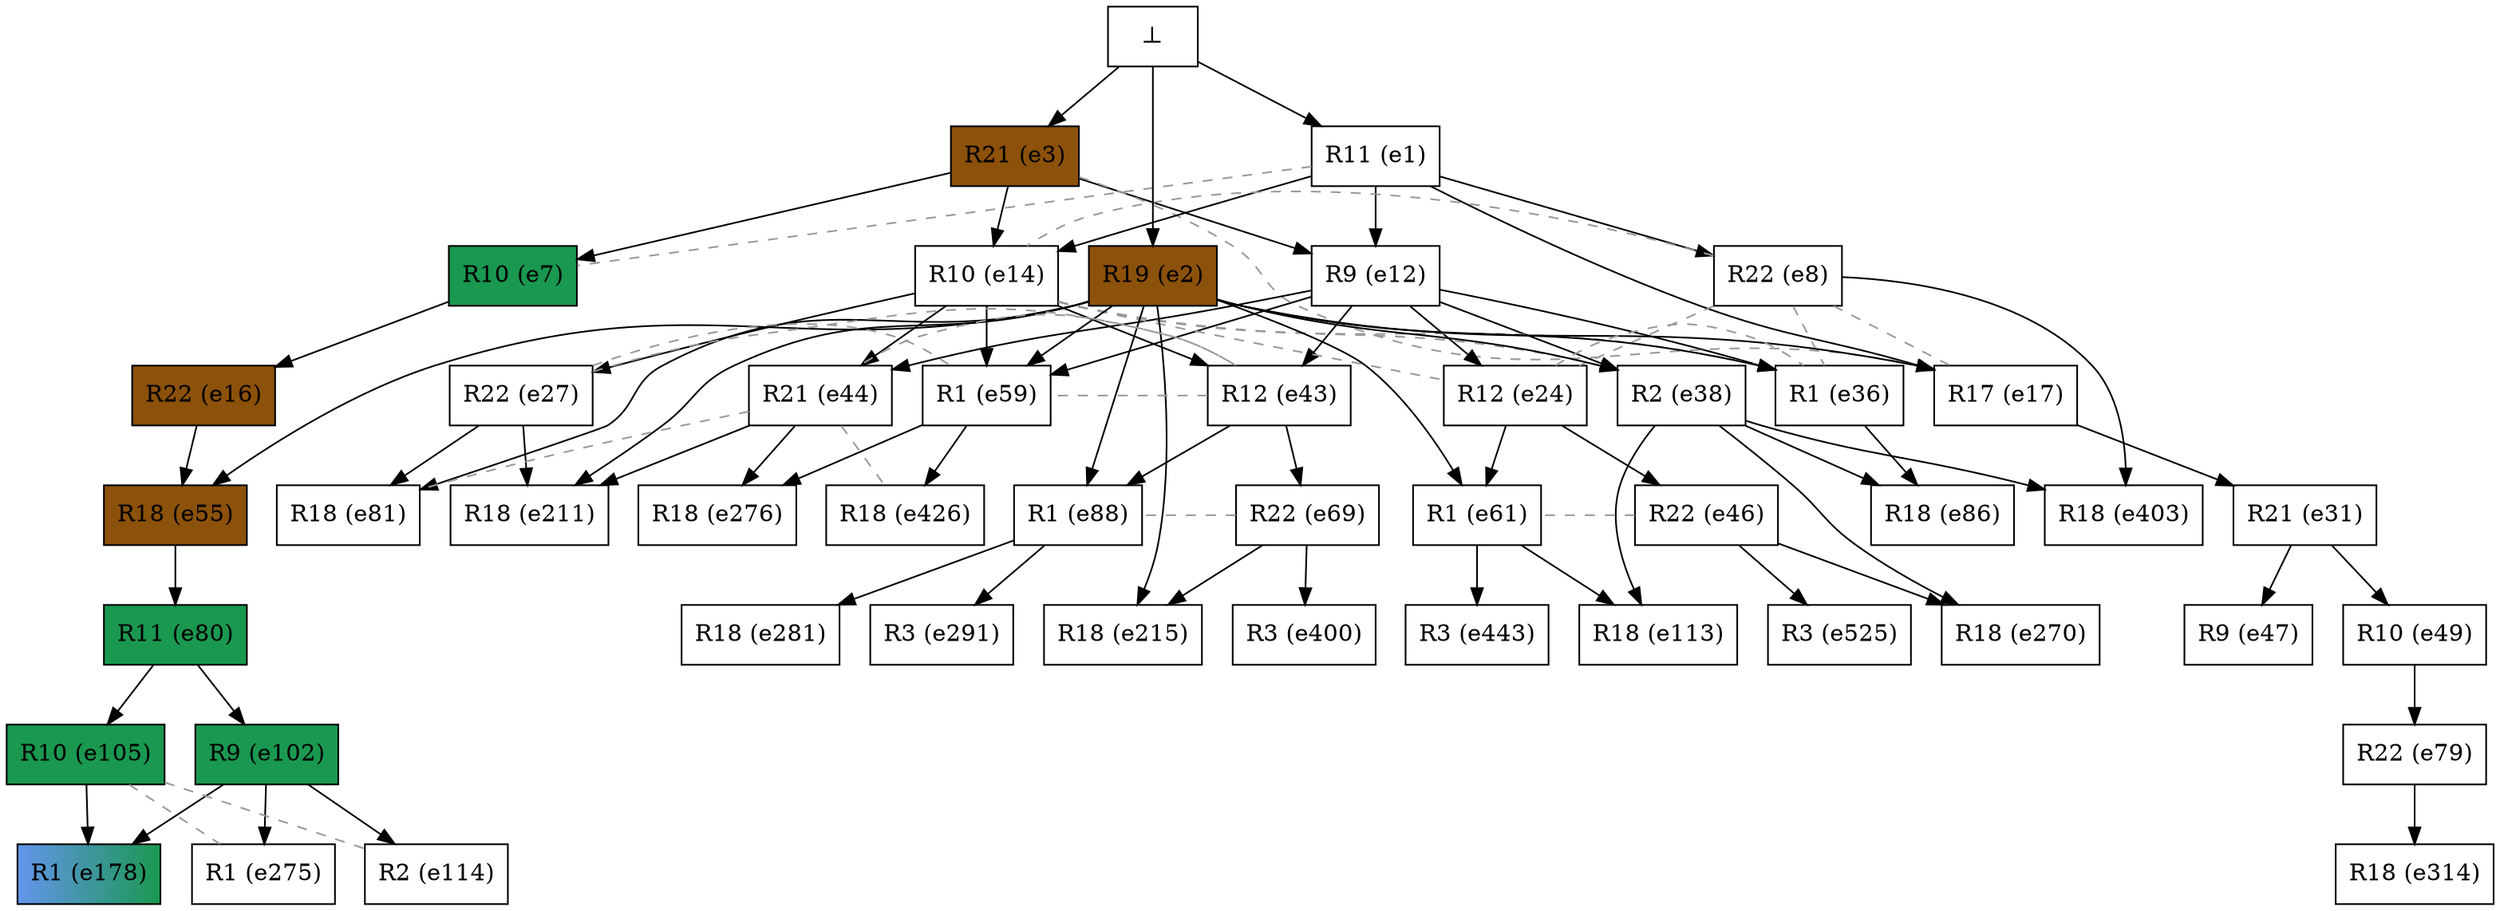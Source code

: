 digraph test {
  e3 -> e7;
  e1 -> e8;
  e1 -> e12;
  e3 -> e12;
  e1 -> e14;
  e3 -> e14;
  e7 -> e16;
  e1 -> e17;
  e2 -> e17;
  e12 -> e24;
  e14 -> e27;
  e17 -> e31;
  e2 -> e36;
  e12 -> e36;
  e2 -> e38;
  e12 -> e38;
  e12 -> e43;
  e14 -> e43;
  e12 -> e44;
  e14 -> e44;
  e24 -> e46;
  e31 -> e47;
  e31 -> e49;
  e2 -> e55;
  e16 -> e55;
  e2 -> e59;
  e12 -> e59;
  e14 -> e59;
  e2 -> e61;
  e24 -> e61;
  e43 -> e69;
  e49 -> e79;
  e55 -> e80;
  e2 -> e81;
  e27 -> e81;
  e36 -> e86;
  e38 -> e86;
  e2 -> e88;
  e43 -> e88;
  e80 -> e102;
  e80 -> e105;
  e38 -> e113;
  e61 -> e113;
  e102 -> e114;
  e102 -> e178;
  e105 -> e178;
  e2 -> e211;
  e27 -> e211;
  e44 -> e211;
  e2 -> e215;
  e69 -> e215;
  e38 -> e270;
  e46 -> e270;
  e102 -> e275;
  e44 -> e276;
  e59 -> e276;
  e88 -> e281;
  e88 -> e291;
  e79 -> e314;
  e69 -> e400;
  e8 -> e403;
  e38 -> e403;
  e59 -> e426;
  e61 -> e443;
  e46 -> e525;
  e0 -> e1;
  e0 -> e2;
  e0 -> e3;

//conflicts
  e1 -> e7 [arrowhead=none color=gray60 style=dashed constraint=false];
  e3 -> e17 [arrowhead=none color=gray60 style=dashed constraint=false];
  e8 -> e14 [arrowhead=none color=gray60 style=dashed constraint=false];
  e8 -> e17 [arrowhead=none color=gray60 style=dashed constraint=false];
  e8 -> e24 [arrowhead=none color=gray60 style=dashed constraint=false];
  e8 -> e36 [arrowhead=none color=gray60 style=dashed constraint=false];
  e14 -> e24 [arrowhead=none color=gray60 style=dashed constraint=false];
  e14 -> e36 [arrowhead=none color=gray60 style=dashed constraint=false];
  e14 -> e38 [arrowhead=none color=gray60 style=dashed constraint=false];
  e24 -> e36 [arrowhead=none color=gray60 style=dashed constraint=false];
  e27 -> e43 [arrowhead=none color=gray60 style=dashed constraint=false];
  e27 -> e59 [arrowhead=none color=gray60 style=dashed constraint=false];
  e43 -> e44 [arrowhead=none color=gray60 style=dashed constraint=false];
  e43 -> e59 [arrowhead=none color=gray60 style=dashed constraint=false];
  e44 -> e81 [arrowhead=none color=gray60 style=dashed constraint=false];
  e44 -> e426 [arrowhead=none color=gray60 style=dashed constraint=false];
  e46 -> e61 [arrowhead=none color=gray60 style=dashed constraint=false];
  e69 -> e88 [arrowhead=none color=gray60 style=dashed constraint=false];
  e105 -> e114 [arrowhead=none color=gray60 style=dashed constraint=false];
  e105 -> e275 [arrowhead=none color=gray60 style=dashed constraint=false];

  e1 [color="black" fillcolor="white:white" label="R11 (e1)" shape=box style=filled];
  e2 [color="black" fillcolor="#8c510a:#8c510a" label="R19 (e2)" shape=box style=filled];
  e3 [color="black" fillcolor="#8c510a:#8c510a" label="R21 (e3)" shape=box style=filled];
  e7 [color="black" fillcolor="#1a9850:#1a9850" label="R10 (e7)" shape=box style=filled];
  e8 [color="black" fillcolor="white:white" label="R22 (e8)" shape=box style=filled];
  e12 [color="black" fillcolor="white:white" label="R9 (e12)" shape=box style=filled];
  e14 [color="black" fillcolor="white:white" label="R10 (e14)" shape=box style=filled];
  e16 [color="black" fillcolor="#8c510a:#8c510a" label="R22 (e16)" shape=box style=filled];
  e17 [color="black" fillcolor="white:white" label="R17 (e17)" shape=box style=filled];
  e24 [color="black" fillcolor="white:white" label="R12 (e24)" shape=box style=filled];
  e27 [color="black" fillcolor="white:white" label="R22 (e27)" shape=box style=filled];
  e31 [color="black" fillcolor="white:white" label="R21 (e31)" shape=box style=filled];
  e36 [color="black" fillcolor="white:white" label="R1 (e36)" shape=box style=filled];
  e38 [color="black" fillcolor="white:white" label="R2 (e38)" shape=box style=filled];
  e43 [color="black" fillcolor="white:white" label="R12 (e43)" shape=box style=filled];
  e44 [color="black" fillcolor="white:white" label="R21 (e44)" shape=box style=filled];
  e46 [color="black" fillcolor="white:white" label="R22 (e46)" shape=box style=filled];
  e47 [color="black" fillcolor="white:white" label="R9 (e47)" shape=box style=filled];
  e49 [color="black" fillcolor="white:white" label="R10 (e49)" shape=box style=filled];
  e55 [color="black" fillcolor="#8c510a:#8c510a" label="R18 (e55)" shape=box style=filled];
  e59 [color="black" fillcolor="white:white" label="R1 (e59)" shape=box style=filled];
  e61 [color="black" fillcolor="white:white" label="R1 (e61)" shape=box style=filled];
  e69 [color="black" fillcolor="white:white" label="R22 (e69)" shape=box style=filled];
  e79 [color="black" fillcolor="white:white" label="R22 (e79)" shape=box style=filled];
  e80 [color="black" fillcolor="#1a9850:#1a9850" label="R11 (e80)" shape=box style=filled];
  e81 [color="black" fillcolor="white:white" label="R18 (e81)" shape=box style=filled];
  e86 [color="black" fillcolor="white:white" label="R18 (e86)" shape=box style=filled];
  e88 [color="black" fillcolor="white:white" label="R1 (e88)" shape=box style=filled];
  e102 [color="black" fillcolor="#1a9850:#1a9850" label="R9 (e102)" shape=box style=filled];
  e105 [color="black" fillcolor="#1a9850:#1a9850" label="R10 (e105)" shape=box style=filled];
  e113 [color="black" fillcolor="white:white" label="R18 (e113)" shape=box style=filled];
  e114 [color="black" fillcolor="white:white" label="R2 (e114)" shape=box style=filled];
  e178 [color="black" fillcolor="cornflowerblue:#1a9850" label="R1 (e178)" shape=box style=filled];
  e211 [color="black" fillcolor="white:white" label="R18 (e211)" shape=box style=filled];
  e215 [color="black" fillcolor="white:white" label="R18 (e215)" shape=box style=filled];
  e270 [color="black" fillcolor="white:white" label="R18 (e270)" shape=box style=filled];
  e275 [color="black" fillcolor="white:white" label="R1 (e275)" shape=box style=filled];
  e276 [color="black" fillcolor="white:white" label="R18 (e276)" shape=box style=filled];
  e281 [color="black" fillcolor="white:white" label="R18 (e281)" shape=box style=filled];
  e291 [color="black" fillcolor="white:white" label="R3 (e291)" shape=box style=filled];
  e314 [color="black" fillcolor="white:white" label="R18 (e314)" shape=box style=filled];
  e400 [color="black" fillcolor="white:white" label="R3 (e400)" shape=box style=filled];
  e403 [color="black" fillcolor="white:white" label="R18 (e403)" shape=box style=filled];
  e426 [color="black" fillcolor="white:white" label="R18 (e426)" shape=box style=filled];
  e443 [color="black" fillcolor="white:white" label="R3 (e443)" shape=box style=filled];
  e525 [color="black" fillcolor="white:white" label="R3 (e525)" shape=box style=filled];
  e0 [fillcolor="white" label="⊥" shape=box style=filled];
}
